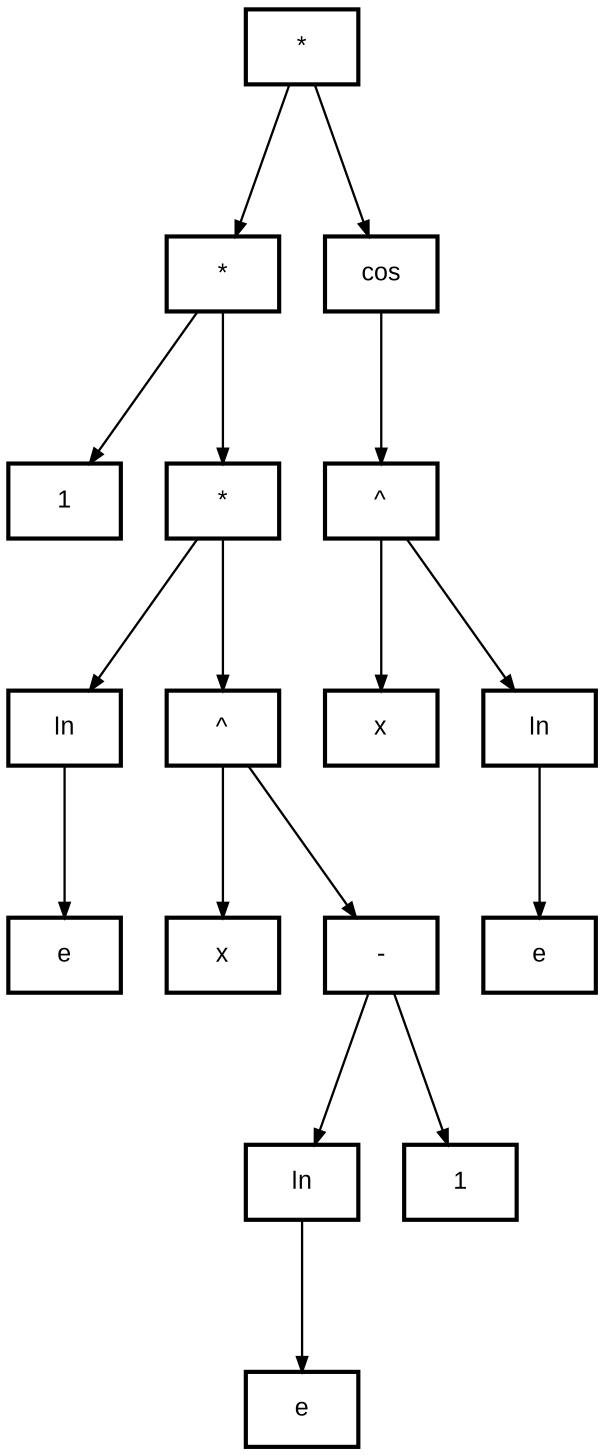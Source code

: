 digraph G                                                                                          
{                                                                                                  
		bgcolor  = "#FFFFFF"                                                                         
		compound = true                                                                                
		newrank  = true                                                                                
		graph[splines = polyline, nodesep = 0.3, ranksep = 1, rankdir = TB]                            
		node[shape = record, style = "filled", penwidth = 2, color = "#000000", margin = 0.04,     
		fontcolor = "#000000", fontsize = 12, fillcolor = "#FFFFFF", fontname = "Arial"]         
		edge[arrowsize = 0.7, style = solid, penwidth = 1.1, color = "#CCCCCC"]                    

		Node0x60000065d3c0[label = "*"]
		Node0x60000065d3c0 -> Node0x60000065d300[color = "black", fontname = "Arial"]

		Node0x60000065d300[label = "*"]
		Node0x60000065d300 -> Node0x60000065d120[color = "black", fontname = "Arial"]

		Node0x60000065d120[label = "1 "]

		Node0x60000065d300 -> Node0x60000065d2e0[color = "black", fontname = "Arial"]

		Node0x60000065d2e0[label = "*"]
		Node0x60000065d2e0 -> Node0x60000065d1e0[color = "black", fontname = "Arial"]

		Node0x60000065d1e0[label = "ln"]
		Node0x60000065d1e0 -> Node0x60000065d200[color = "black", fontname = "Arial"]

		Node0x60000065d200[label = "e "]


		Node0x60000065d2e0 -> Node0x60000065d2c0[color = "black", fontname = "Arial"]

		Node0x60000065d2c0[label = "^"]
		Node0x60000065d2c0 -> Node0x60000065d220[color = "black", fontname = "Arial"]

		Node0x60000065d220[label = "x "]

		Node0x60000065d2c0 -> Node0x60000065d2a0[color = "black", fontname = "Arial"]

		Node0x60000065d2a0[label = "-"]
		Node0x60000065d2a0 -> Node0x60000065d240[color = "black", fontname = "Arial"]

		Node0x60000065d240[label = "ln"]
		Node0x60000065d240 -> Node0x60000065d260[color = "black", fontname = "Arial"]

		Node0x60000065d260[label = "e "]


		Node0x60000065d2a0 -> Node0x60000065d280[color = "black", fontname = "Arial"]

		Node0x60000065d280[label = "1 "]





		Node0x60000065d3c0 -> Node0x60000065d3a0[color = "black", fontname = "Arial"]

		Node0x60000065d3a0[label = "cos"]
		Node0x60000065d3a0 -> Node0x60000065d320[color = "black", fontname = "Arial"]

		Node0x60000065d320[label = "^"]
		Node0x60000065d320 -> Node0x60000065d340[color = "black", fontname = "Arial"]

		Node0x60000065d340[label = "x "]

		Node0x60000065d320 -> Node0x60000065d360[color = "black", fontname = "Arial"]

		Node0x60000065d360[label = "ln"]
		Node0x60000065d360 -> Node0x60000065d380[color = "black", fontname = "Arial"]

		Node0x60000065d380[label = "e "]





}